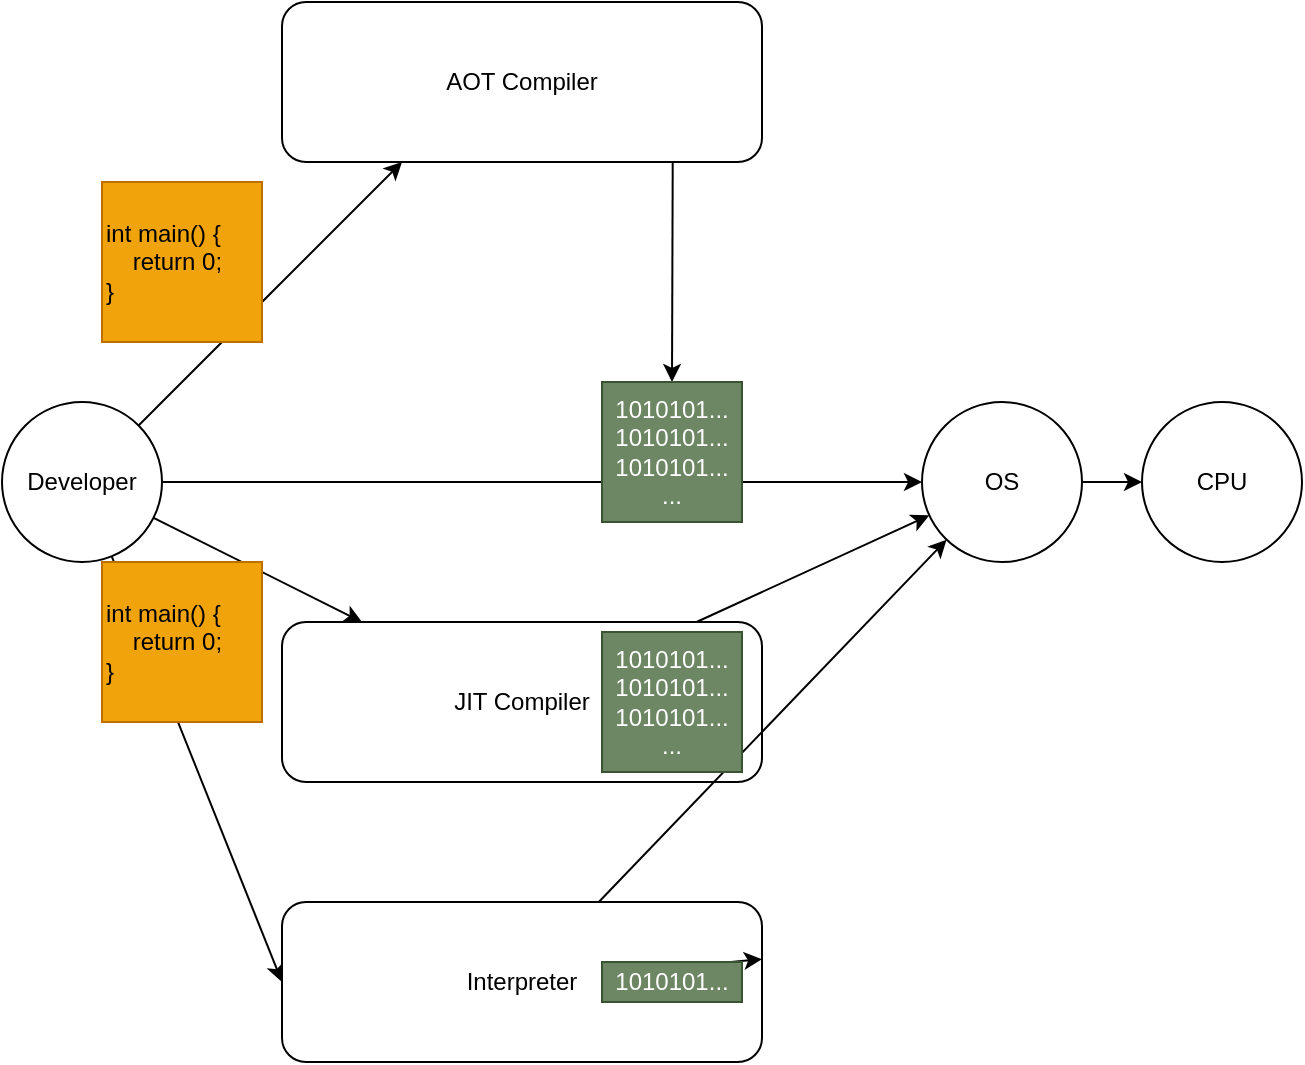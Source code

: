 <mxfile>
    <diagram id="oC6CcAFpNIzdsor-ljgu" name="Page-1">
        <mxGraphModel dx="936" dy="576" grid="0" gridSize="10" guides="1" tooltips="1" connect="1" arrows="1" fold="1" page="1" pageScale="1" pageWidth="850" pageHeight="1100" background="#ffffff" math="0" shadow="0">
            <root>
                <mxCell id="0"/>
                <mxCell id="1" parent="0"/>
                <mxCell id="42" style="edgeStyle=none;html=1;entryX=0.25;entryY=1;entryDx=0;entryDy=0;strokeColor=#000000;" edge="1" parent="1" source="14" target="20">
                    <mxGeometry relative="1" as="geometry"/>
                </mxCell>
                <mxCell id="44" style="edgeStyle=none;html=1;strokeColor=#000000;" edge="1" parent="1" source="14" target="22">
                    <mxGeometry relative="1" as="geometry"/>
                </mxCell>
                <mxCell id="52" style="edgeStyle=none;html=1;entryX=0;entryY=0.5;entryDx=0;entryDy=0;strokeColor=#000000;" edge="1" parent="1" source="14" target="47">
                    <mxGeometry relative="1" as="geometry"/>
                </mxCell>
                <mxCell id="58" style="edgeStyle=none;html=1;strokeColor=#000000;entryX=0;entryY=0.5;entryDx=0;entryDy=0;" edge="1" parent="1" source="14" target="56">
                    <mxGeometry relative="1" as="geometry"/>
                </mxCell>
                <mxCell id="14" value="Developer" style="ellipse;whiteSpace=wrap;html=1;aspect=fixed;" vertex="1" parent="1">
                    <mxGeometry x="100" y="243" width="80" height="80" as="geometry"/>
                </mxCell>
                <mxCell id="15" value="CPU" style="ellipse;whiteSpace=wrap;html=1;aspect=fixed;" vertex="1" parent="1">
                    <mxGeometry x="670" y="243" width="80" height="80" as="geometry"/>
                </mxCell>
                <mxCell id="17" value="int main() {&lt;br&gt;&amp;nbsp; &amp;nbsp; return 0;&lt;br&gt;}" style="whiteSpace=wrap;html=1;aspect=fixed;align=left;fillColor=#f0a30a;fontColor=#000000;strokeColor=#BD7000;" vertex="1" parent="1">
                    <mxGeometry x="150" y="323" width="80" height="80" as="geometry"/>
                </mxCell>
                <mxCell id="54" style="edgeStyle=none;html=1;entryX=0.5;entryY=0;entryDx=0;entryDy=0;strokeColor=#000000;exitX=0.814;exitY=0.995;exitDx=0;exitDy=0;exitPerimeter=0;" edge="1" parent="1" source="20" target="69">
                    <mxGeometry relative="1" as="geometry">
                        <mxPoint x="360" y="223" as="targetPoint"/>
                    </mxGeometry>
                </mxCell>
                <mxCell id="20" value="AOT Compiler" style="rounded=1;whiteSpace=wrap;html=1;" vertex="1" parent="1">
                    <mxGeometry x="240" y="43" width="240" height="80" as="geometry"/>
                </mxCell>
                <mxCell id="53" style="edgeStyle=none;html=1;strokeColor=#000000;" edge="1" parent="1" source="22" target="47">
                    <mxGeometry relative="1" as="geometry"/>
                </mxCell>
                <mxCell id="22" value="JIT Compiler" style="rounded=1;whiteSpace=wrap;html=1;" vertex="1" parent="1">
                    <mxGeometry x="240" y="353" width="240" height="80" as="geometry"/>
                </mxCell>
                <mxCell id="45" value="int main() {&lt;br&gt;&amp;nbsp; &amp;nbsp; return 0;&lt;br&gt;}" style="whiteSpace=wrap;html=1;aspect=fixed;align=left;fillColor=#f0a30a;strokeColor=#BD7000;fontColor=#000000;" vertex="1" parent="1">
                    <mxGeometry x="150" y="133" width="80" height="80" as="geometry"/>
                </mxCell>
                <mxCell id="48" value="" style="edgeStyle=none;html=1;strokeColor=#000000;" edge="1" parent="1" source="47" target="15">
                    <mxGeometry relative="1" as="geometry"/>
                </mxCell>
                <mxCell id="47" value="OS" style="ellipse;whiteSpace=wrap;html=1;aspect=fixed;" vertex="1" parent="1">
                    <mxGeometry x="560" y="243" width="80" height="80" as="geometry"/>
                </mxCell>
                <mxCell id="59" style="edgeStyle=none;html=1;strokeColor=#000000;" edge="1" parent="1" source="56" target="47">
                    <mxGeometry relative="1" as="geometry"/>
                </mxCell>
                <mxCell id="56" value="Interpreter" style="rounded=1;whiteSpace=wrap;html=1;" vertex="1" parent="1">
                    <mxGeometry x="240" y="493" width="240" height="80" as="geometry"/>
                </mxCell>
                <mxCell id="62" style="edgeStyle=none;html=1;exitX=0.5;exitY=1;exitDx=0;exitDy=0;strokeColor=#000000;" edge="1" parent="1" target="56">
                    <mxGeometry relative="1" as="geometry">
                        <mxPoint x="412.5" y="528" as="sourcePoint"/>
                    </mxGeometry>
                </mxCell>
                <mxCell id="68" value="1010101...&lt;br&gt;1010101...&lt;br&gt;1010101...&lt;br&gt;..." style="whiteSpace=wrap;html=1;aspect=fixed;fillColor=#6d8764;fontColor=#ffffff;strokeColor=#3A5431;" vertex="1" parent="1">
                    <mxGeometry x="400" y="358" width="70" height="70" as="geometry"/>
                </mxCell>
                <mxCell id="69" value="1010101...&lt;br&gt;1010101...&lt;br&gt;1010101...&lt;br&gt;..." style="whiteSpace=wrap;html=1;aspect=fixed;fillColor=#6d8764;fontColor=#ffffff;strokeColor=#3A5431;" vertex="1" parent="1">
                    <mxGeometry x="400" y="233" width="70" height="70" as="geometry"/>
                </mxCell>
                <mxCell id="70" value="1010101..." style="rounded=0;whiteSpace=wrap;html=1;fillColor=#6d8764;fontColor=#ffffff;strokeColor=#3A5431;" vertex="1" parent="1">
                    <mxGeometry x="400" y="523" width="70" height="20" as="geometry"/>
                </mxCell>
            </root>
        </mxGraphModel>
    </diagram>
</mxfile>